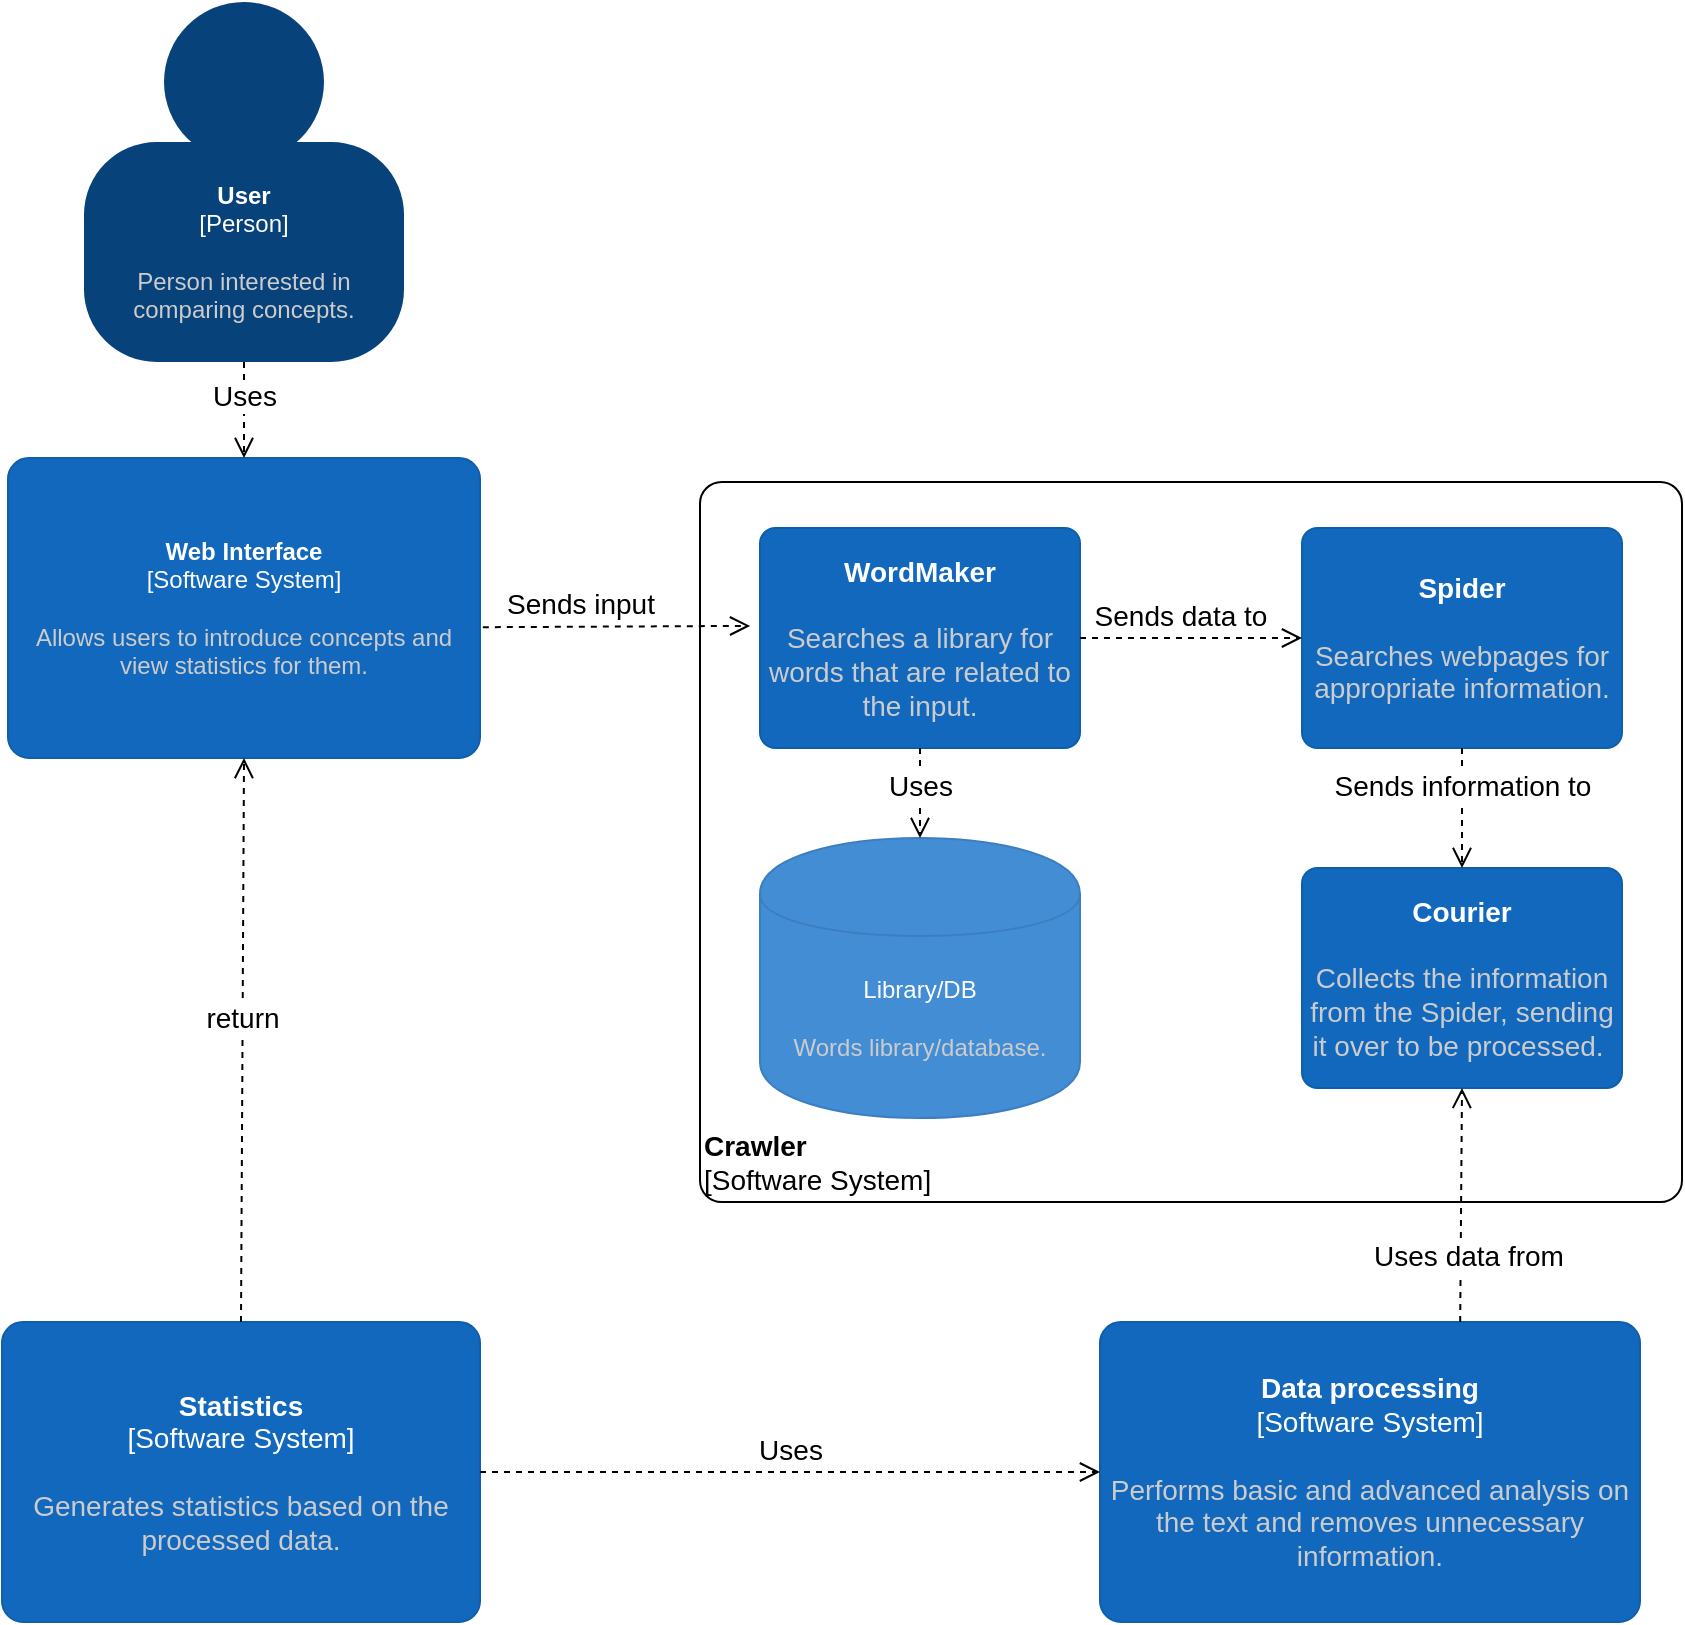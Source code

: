 <mxfile version="16.5.1" type="device"><diagram id="C5RBs43oDa-KdzZeNtuy" name="Page-1"><mxGraphModel dx="1102" dy="857" grid="1" gridSize="10" guides="1" tooltips="1" connect="1" arrows="1" fold="1" page="1" pageScale="1" pageWidth="827" pageHeight="1169" math="0" shadow="0"><root><mxCell id="WIyWlLk6GJQsqaUBKTNV-0"/><mxCell id="WIyWlLk6GJQsqaUBKTNV-1" parent="WIyWlLk6GJQsqaUBKTNV-0"/><mxCell id="lyWaeV8G_kosb5VxgabU-0" value="" style="group;rounded=0;labelBackgroundColor=none;fillColor=none;fontColor=#ffffff;align=center;html=1;" parent="WIyWlLk6GJQsqaUBKTNV-1" vertex="1" connectable="0"><mxGeometry x="42" y="20" width="160" height="180" as="geometry"/><C4Person as="c4"/></mxCell><object label="&lt;b&gt;User&lt;/b&gt;&lt;br&gt;&lt;div&gt;[Person]&lt;/div&gt;&lt;div&gt;&lt;br&gt;&lt;/div&gt;&lt;div&gt;&lt;font color=&quot;#cccccc&quot;&gt;Person interested in comparing concepts.&lt;/font&gt;&lt;/div&gt;" placeholders="1" c4Name="name" c4Type="body" c4Description="Description" id="lyWaeV8G_kosb5VxgabU-1"><mxCell style="rounded=1;whiteSpace=wrap;html=1;labelBackgroundColor=none;fillColor=#08427b;fontColor=#ffffff;align=center;arcSize=33;strokeColor=3c7fc0;" parent="lyWaeV8G_kosb5VxgabU-0" vertex="1"><mxGeometry y="70" width="160" height="110" as="geometry"/><C4Person as="c4"/></mxCell></object><mxCell id="lyWaeV8G_kosb5VxgabU-2" value="" style="ellipse;whiteSpace=wrap;html=1;aspect=fixed;rounded=0;labelBackgroundColor=none;fillColor=#08427b;fontSize=12;fontColor=#ffffff;align=center;strokeColor=3c7fc0;" parent="lyWaeV8G_kosb5VxgabU-0" vertex="1"><mxGeometry x="40" width="80" height="80" as="geometry"/><C4Person as="c4"/></mxCell><object label="&lt;b&gt;Web Interface&lt;/b&gt;&lt;div&gt;[Software System]&lt;/div&gt;&lt;div&gt;&lt;br&gt;&lt;/div&gt;&lt;div&gt;&lt;font color=&quot;#cccccc&quot;&gt;Allows users to introduce concepts and view statistics for them.&lt;/font&gt;&lt;/div&gt;" placeholders="1" c4Name="name" c4Type="SoftwareSystem" c4Description="Description" id="lyWaeV8G_kosb5VxgabU-3"><mxCell style="rounded=1;whiteSpace=wrap;html=1;labelBackgroundColor=none;fillColor=#1168bd;fontColor=#ffffff;align=center;arcSize=7;strokeColor=#0f5eaa;" parent="WIyWlLk6GJQsqaUBKTNV-1" vertex="1"><mxGeometry x="4" y="248" width="236" height="150" as="geometry"/><C4SoftwareSystem as="c4"/></mxCell></object><mxCell id="lyWaeV8G_kosb5VxgabU-4" value="&lt;font style=&quot;font-size: 14px&quot;&gt;Uses&lt;/font&gt;" style="html=1;verticalAlign=bottom;endArrow=open;dashed=1;endSize=8;rounded=0;exitX=0.5;exitY=1;exitDx=0;exitDy=0;" parent="WIyWlLk6GJQsqaUBKTNV-1" source="lyWaeV8G_kosb5VxgabU-1" target="lyWaeV8G_kosb5VxgabU-3" edge="1"><mxGeometry x="0.143" relative="1" as="geometry"><mxPoint x="500" y="410" as="sourcePoint"/><mxPoint x="420" y="410" as="targetPoint"/><Array as="points"/><mxPoint as="offset"/></mxGeometry></mxCell><object label="&lt;div style=&quot;text-align: left&quot;&gt;&lt;b&gt;Crawler&lt;/b&gt;&lt;/div&gt;&lt;div style=&quot;text-align: left&quot;&gt;[Software System]&lt;/div&gt;" placeholders="1" c4Name="name" c4Type="ExecutionEnvironment" c4Application="applicationAndVersion" id="lyWaeV8G_kosb5VxgabU-5"><mxCell style="rounded=1;whiteSpace=wrap;html=1;labelBackgroundColor=none;fillColor=#ffffff;fontColor=#000000;align=left;arcSize=3;strokeColor=#000000;verticalAlign=bottom;fontSize=14;" parent="WIyWlLk6GJQsqaUBKTNV-1" vertex="1"><mxGeometry x="350" y="260" width="491" height="360" as="geometry"/><C4ExecutionEnvironment as="c4"/></mxCell></object><mxCell id="lyWaeV8G_kosb5VxgabU-6" value="Sends input" style="html=1;verticalAlign=bottom;endArrow=open;dashed=1;endSize=8;rounded=0;fontSize=14;exitX=1.006;exitY=0.564;exitDx=0;exitDy=0;exitPerimeter=0;entryX=-0.031;entryY=0.445;entryDx=0;entryDy=0;entryPerimeter=0;" parent="WIyWlLk6GJQsqaUBKTNV-1" source="lyWaeV8G_kosb5VxgabU-3" target="lyWaeV8G_kosb5VxgabU-8" edge="1"><mxGeometry x="-0.273" relative="1" as="geometry"><mxPoint x="610" y="490" as="sourcePoint"/><mxPoint x="340" y="332" as="targetPoint"/><mxPoint as="offset"/></mxGeometry></mxCell><object label="&lt;b&gt;WordMaker&lt;br&gt;&lt;br&gt;&lt;/b&gt;&lt;div&gt;&lt;font color=&quot;#cccccc&quot;&gt;Searches a library for words that are related to the input.&lt;/font&gt;&lt;/div&gt;" placeholders="1" c4Name="name" c4Type="SoftwareSystem" c4Description="Description" id="lyWaeV8G_kosb5VxgabU-8"><mxCell style="rounded=1;whiteSpace=wrap;html=1;labelBackgroundColor=none;fillColor=#1168bd;fontColor=#ffffff;align=center;arcSize=7;strokeColor=#0f5eaa;fontSize=14;" parent="WIyWlLk6GJQsqaUBKTNV-1" vertex="1"><mxGeometry x="380" y="283" width="160" height="110" as="geometry"/><C4SoftwareSystem as="c4"/></mxCell></object><object label="&lt;b&gt;Spider&lt;/b&gt;&lt;div&gt;&lt;br&gt;&lt;/div&gt;&lt;div&gt;&lt;font color=&quot;#cccccc&quot;&gt;Searches webpages for appropriate information.&lt;/font&gt;&lt;/div&gt;" placeholders="1" c4Name="name" c4Type="SoftwareSystem" c4Description="Description" id="lyWaeV8G_kosb5VxgabU-9"><mxCell style="rounded=1;whiteSpace=wrap;html=1;labelBackgroundColor=none;fillColor=#1168bd;fontColor=#ffffff;align=center;arcSize=7;strokeColor=#0f5eaa;fontSize=14;" parent="WIyWlLk6GJQsqaUBKTNV-1" vertex="1"><mxGeometry x="651" y="283" width="160" height="110" as="geometry"/><C4SoftwareSystem as="c4"/></mxCell></object><mxCell id="lyWaeV8G_kosb5VxgabU-10" value="Sends data to" style="html=1;verticalAlign=bottom;endArrow=open;dashed=1;endSize=8;rounded=0;fontSize=14;exitX=1;exitY=0.5;exitDx=0;exitDy=0;entryX=0;entryY=0.5;entryDx=0;entryDy=0;" parent="WIyWlLk6GJQsqaUBKTNV-1" source="lyWaeV8G_kosb5VxgabU-8" target="lyWaeV8G_kosb5VxgabU-9" edge="1"><mxGeometry x="-0.111" relative="1" as="geometry"><mxPoint x="607" y="483" as="sourcePoint"/><mxPoint x="527" y="483" as="targetPoint"/><mxPoint as="offset"/></mxGeometry></mxCell><object label="&lt;b&gt;Courier&lt;br&gt;&lt;/b&gt;&lt;div&gt;&lt;br&gt;&lt;/div&gt;&lt;div&gt;&lt;font color=&quot;#cccccc&quot;&gt;Collects the information from the Spider, sending it over to be processed.&lt;/font&gt;&amp;nbsp;&lt;/div&gt;" placeholders="1" c4Name="name" c4Type="SoftwareSystem" c4Description="Description" id="lyWaeV8G_kosb5VxgabU-11"><mxCell style="rounded=1;whiteSpace=wrap;html=1;labelBackgroundColor=none;fillColor=#1168bd;fontColor=#ffffff;align=center;arcSize=7;strokeColor=#0f5eaa;fontSize=14;" parent="WIyWlLk6GJQsqaUBKTNV-1" vertex="1"><mxGeometry x="651" y="453" width="160" height="110" as="geometry"/><C4SoftwareSystem as="c4"/></mxCell></object><mxCell id="lyWaeV8G_kosb5VxgabU-12" value="Sends information to" style="html=1;verticalAlign=bottom;endArrow=open;dashed=1;endSize=8;rounded=0;fontSize=14;exitX=0.5;exitY=1;exitDx=0;exitDy=0;entryX=0.5;entryY=0;entryDx=0;entryDy=0;" parent="WIyWlLk6GJQsqaUBKTNV-1" source="lyWaeV8G_kosb5VxgabU-9" target="lyWaeV8G_kosb5VxgabU-11" edge="1"><mxGeometry relative="1" as="geometry"><mxPoint x="635" y="463" as="sourcePoint"/><mxPoint x="555" y="463" as="targetPoint"/><mxPoint as="offset"/></mxGeometry></mxCell><object label="&lt;span&gt;Library/DB&lt;/span&gt;&lt;div&gt;&lt;br&gt;&lt;/div&gt;&lt;div&gt;&lt;font color=&quot;#cccccc&quot;&gt;Words library/database.&lt;/font&gt;&lt;/div&gt;" placeholders="1" c4Type="Database" c4Technology="technology" c4Description="Description" id="lyWaeV8G_kosb5VxgabU-13"><mxCell style="shape=cylinder;whiteSpace=wrap;html=1;boundedLbl=1;rounded=0;labelBackgroundColor=none;fillColor=#438dd5;fontSize=12;fontColor=#ffffff;align=center;strokeColor=#3c7fc0;" parent="WIyWlLk6GJQsqaUBKTNV-1" vertex="1"><mxGeometry x="380" y="438" width="160" height="140" as="geometry"/><C4Database as="c4"/></mxCell></object><mxCell id="lyWaeV8G_kosb5VxgabU-14" value="Uses" style="html=1;verticalAlign=bottom;endArrow=open;dashed=1;endSize=8;rounded=0;fontSize=14;exitX=0.5;exitY=1;exitDx=0;exitDy=0;entryX=0.5;entryY=0;entryDx=0;entryDy=0;" parent="WIyWlLk6GJQsqaUBKTNV-1" source="lyWaeV8G_kosb5VxgabU-8" target="lyWaeV8G_kosb5VxgabU-13" edge="1"><mxGeometry x="0.333" relative="1" as="geometry"><mxPoint x="635" y="473" as="sourcePoint"/><mxPoint x="555" y="473" as="targetPoint"/><mxPoint as="offset"/></mxGeometry></mxCell><object label="&lt;b&gt;Data processing&lt;/b&gt;&lt;br&gt;&lt;div&gt;[Software System]&lt;/div&gt;&lt;div&gt;&lt;br&gt;&lt;/div&gt;&lt;div&gt;&lt;font color=&quot;#cccccc&quot;&gt;Performs basic and advanced analysis on the text and removes unnecessary information.&lt;/font&gt;&lt;/div&gt;" placeholders="1" c4Name="name" c4Type="SoftwareSystem" c4Description="Description" id="lyWaeV8G_kosb5VxgabU-15"><mxCell style="rounded=1;whiteSpace=wrap;html=1;labelBackgroundColor=none;fillColor=#1168bd;fontColor=#ffffff;align=center;arcSize=7;strokeColor=#0f5eaa;fontSize=14;" parent="WIyWlLk6GJQsqaUBKTNV-1" vertex="1"><mxGeometry x="550" y="680" width="270" height="150" as="geometry"/><C4SoftwareSystem as="c4"/></mxCell></object><mxCell id="lyWaeV8G_kosb5VxgabU-16" value="&lt;font color=&quot;#000000&quot;&gt;Uses data from&lt;/font&gt;" style="html=1;verticalAlign=bottom;endArrow=open;dashed=1;endSize=8;rounded=0;fontSize=14;fontColor=#CCCCCC;exitX=0.667;exitY=0;exitDx=0;exitDy=0;entryX=0.5;entryY=1;entryDx=0;entryDy=0;exitPerimeter=0;" parent="WIyWlLk6GJQsqaUBKTNV-1" target="lyWaeV8G_kosb5VxgabU-11" edge="1" source="lyWaeV8G_kosb5VxgabU-15"><mxGeometry x="-0.596" y="-4" relative="1" as="geometry"><mxPoint x="624.5" y="680" as="sourcePoint"/><mxPoint x="558" y="450" as="targetPoint"/><mxPoint y="1" as="offset"/></mxGeometry></mxCell><object label="&lt;b&gt;Statistics&lt;/b&gt;&lt;br&gt;&lt;div&gt;[Software System]&lt;/div&gt;&lt;div&gt;&lt;br&gt;&lt;/div&gt;&lt;div&gt;&lt;font color=&quot;#cccccc&quot;&gt;Generates statistics based on the processed data.&lt;/font&gt;&lt;/div&gt;" placeholders="1" c4Name="name" c4Type="SoftwareSystem" c4Description="Description" id="lyWaeV8G_kosb5VxgabU-17"><mxCell style="rounded=1;whiteSpace=wrap;html=1;labelBackgroundColor=none;fillColor=#1168bd;fontColor=#ffffff;align=center;arcSize=7;strokeColor=#0f5eaa;fontSize=14;" parent="WIyWlLk6GJQsqaUBKTNV-1" vertex="1"><mxGeometry x="1" y="680" width="239" height="150" as="geometry"/><C4SoftwareSystem as="c4"/></mxCell></object><mxCell id="lyWaeV8G_kosb5VxgabU-18" value="&lt;font color=&quot;#000000&quot;&gt;Uses&lt;/font&gt;" style="html=1;verticalAlign=bottom;endArrow=open;dashed=1;endSize=8;rounded=0;fontSize=14;fontColor=#CCCCCC;exitX=1;exitY=0.5;exitDx=0;exitDy=0;entryX=0;entryY=0.5;entryDx=0;entryDy=0;" parent="WIyWlLk6GJQsqaUBKTNV-1" source="lyWaeV8G_kosb5VxgabU-17" target="lyWaeV8G_kosb5VxgabU-15" edge="1"><mxGeometry relative="1" as="geometry"><mxPoint x="390" y="730" as="sourcePoint"/><mxPoint x="310" y="730" as="targetPoint"/></mxGeometry></mxCell><mxCell id="lyWaeV8G_kosb5VxgabU-19" value="return" style="html=1;verticalAlign=bottom;endArrow=open;dashed=1;endSize=8;rounded=0;fontSize=14;fontColor=#000000;exitX=0.5;exitY=0;exitDx=0;exitDy=0;entryX=0.5;entryY=1;entryDx=0;entryDy=0;" parent="WIyWlLk6GJQsqaUBKTNV-1" source="lyWaeV8G_kosb5VxgabU-17" target="lyWaeV8G_kosb5VxgabU-3" edge="1"><mxGeometry relative="1" as="geometry"><mxPoint x="511" y="460" as="sourcePoint"/><mxPoint x="431" y="460" as="targetPoint"/></mxGeometry></mxCell></root></mxGraphModel></diagram></mxfile>
